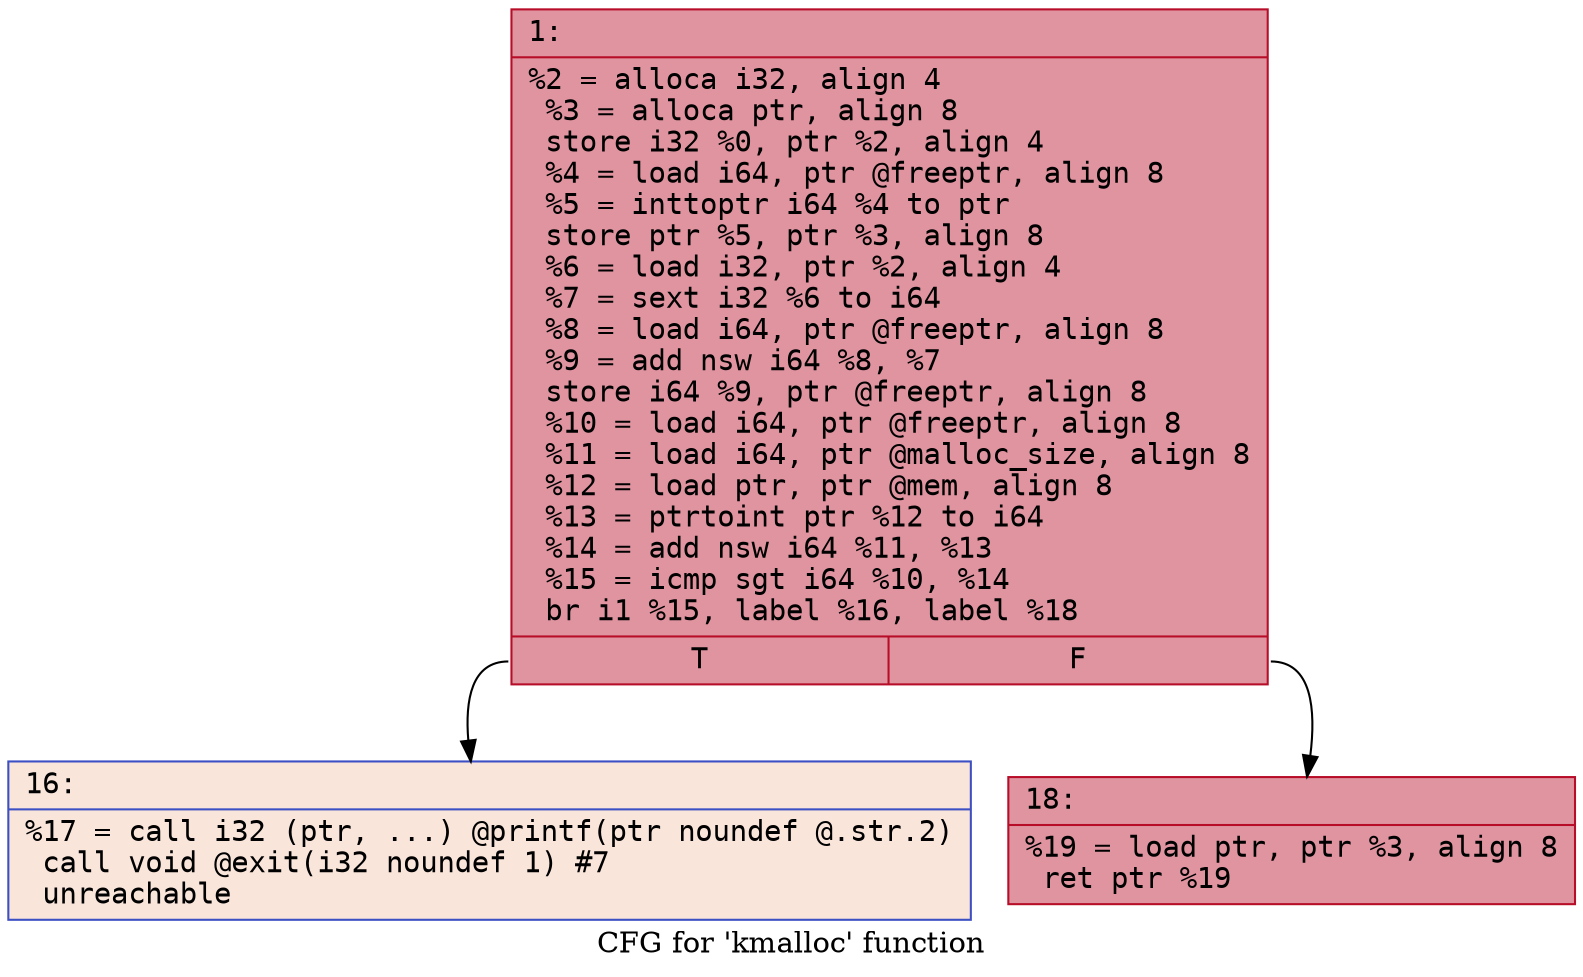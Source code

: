 digraph "CFG for 'kmalloc' function" {
	label="CFG for 'kmalloc' function";

	Node0x60000202d180 [shape=record,color="#b70d28ff", style=filled, fillcolor="#b70d2870" fontname="Courier",label="{1:\l|  %2 = alloca i32, align 4\l  %3 = alloca ptr, align 8\l  store i32 %0, ptr %2, align 4\l  %4 = load i64, ptr @freeptr, align 8\l  %5 = inttoptr i64 %4 to ptr\l  store ptr %5, ptr %3, align 8\l  %6 = load i32, ptr %2, align 4\l  %7 = sext i32 %6 to i64\l  %8 = load i64, ptr @freeptr, align 8\l  %9 = add nsw i64 %8, %7\l  store i64 %9, ptr @freeptr, align 8\l  %10 = load i64, ptr @freeptr, align 8\l  %11 = load i64, ptr @malloc_size, align 8\l  %12 = load ptr, ptr @mem, align 8\l  %13 = ptrtoint ptr %12 to i64\l  %14 = add nsw i64 %11, %13\l  %15 = icmp sgt i64 %10, %14\l  br i1 %15, label %16, label %18\l|{<s0>T|<s1>F}}"];
	Node0x60000202d180:s0 -> Node0x60000202d1d0[tooltip="1 -> 16\nProbability 0.00%" ];
	Node0x60000202d180:s1 -> Node0x60000202d220[tooltip="1 -> 18\nProbability 100.00%" ];
	Node0x60000202d1d0 [shape=record,color="#3d50c3ff", style=filled, fillcolor="#f4c5ad70" fontname="Courier",label="{16:\l|  %17 = call i32 (ptr, ...) @printf(ptr noundef @.str.2)\l  call void @exit(i32 noundef 1) #7\l  unreachable\l}"];
	Node0x60000202d220 [shape=record,color="#b70d28ff", style=filled, fillcolor="#b70d2870" fontname="Courier",label="{18:\l|  %19 = load ptr, ptr %3, align 8\l  ret ptr %19\l}"];
}
